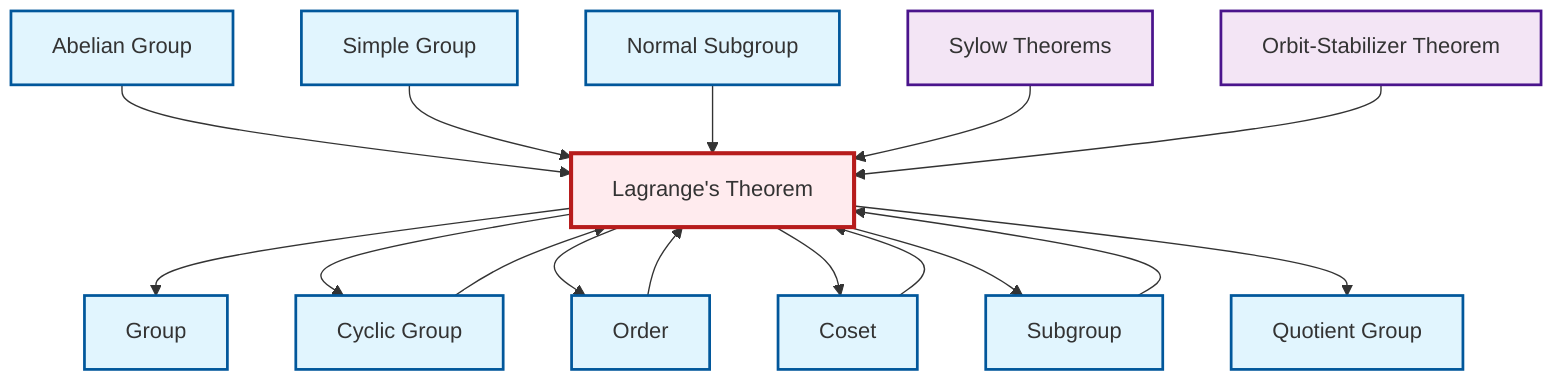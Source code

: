 graph TD
    classDef definition fill:#e1f5fe,stroke:#01579b,stroke-width:2px
    classDef theorem fill:#f3e5f5,stroke:#4a148c,stroke-width:2px
    classDef axiom fill:#fff3e0,stroke:#e65100,stroke-width:2px
    classDef example fill:#e8f5e9,stroke:#1b5e20,stroke-width:2px
    classDef current fill:#ffebee,stroke:#b71c1c,stroke-width:3px
    thm-orbit-stabilizer["Orbit-Stabilizer Theorem"]:::theorem
    thm-sylow["Sylow Theorems"]:::theorem
    def-order["Order"]:::definition
    def-simple-group["Simple Group"]:::definition
    def-group["Group"]:::definition
    def-cyclic-group["Cyclic Group"]:::definition
    def-abelian-group["Abelian Group"]:::definition
    thm-lagrange["Lagrange's Theorem"]:::theorem
    def-subgroup["Subgroup"]:::definition
    def-quotient-group["Quotient Group"]:::definition
    def-coset["Coset"]:::definition
    def-normal-subgroup["Normal Subgroup"]:::definition
    def-abelian-group --> thm-lagrange
    def-simple-group --> thm-lagrange
    def-subgroup --> thm-lagrange
    def-normal-subgroup --> thm-lagrange
    def-cyclic-group --> thm-lagrange
    thm-lagrange --> def-group
    thm-lagrange --> def-cyclic-group
    def-order --> thm-lagrange
    thm-sylow --> thm-lagrange
    thm-lagrange --> def-order
    thm-lagrange --> def-coset
    def-coset --> thm-lagrange
    thm-orbit-stabilizer --> thm-lagrange
    thm-lagrange --> def-subgroup
    thm-lagrange --> def-quotient-group
    class thm-lagrange current